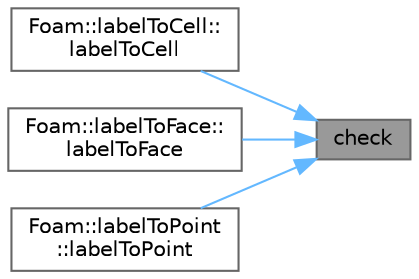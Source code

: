 digraph "check"
{
 // LATEX_PDF_SIZE
  bgcolor="transparent";
  edge [fontname=Helvetica,fontsize=10,labelfontname=Helvetica,labelfontsize=10];
  node [fontname=Helvetica,fontsize=10,shape=box,height=0.2,width=0.4];
  rankdir="RL";
  Node1 [id="Node000001",label="check",height=0.2,width=0.4,color="gray40", fillcolor="grey60", style="filled", fontcolor="black",tooltip=" "];
  Node1 -> Node2 [id="edge1_Node000001_Node000002",dir="back",color="steelblue1",style="solid",tooltip=" "];
  Node2 [id="Node000002",label="Foam::labelToCell::\llabelToCell",height=0.2,width=0.4,color="grey40", fillcolor="white", style="filled",URL="$classFoam_1_1labelToCell.html#ac1cd233a7631d8df5328313ff3ba0c5d",tooltip=" "];
  Node1 -> Node3 [id="edge2_Node000001_Node000003",dir="back",color="steelblue1",style="solid",tooltip=" "];
  Node3 [id="Node000003",label="Foam::labelToFace::\llabelToFace",height=0.2,width=0.4,color="grey40", fillcolor="white", style="filled",URL="$classFoam_1_1labelToFace.html#aed3408e9f72f6e5c0410e5ede9412ad7",tooltip=" "];
  Node1 -> Node4 [id="edge3_Node000001_Node000004",dir="back",color="steelblue1",style="solid",tooltip=" "];
  Node4 [id="Node000004",label="Foam::labelToPoint\l::labelToPoint",height=0.2,width=0.4,color="grey40", fillcolor="white", style="filled",URL="$classFoam_1_1labelToPoint.html#a23074dacb872cfb448584739c8dc156e",tooltip=" "];
}
